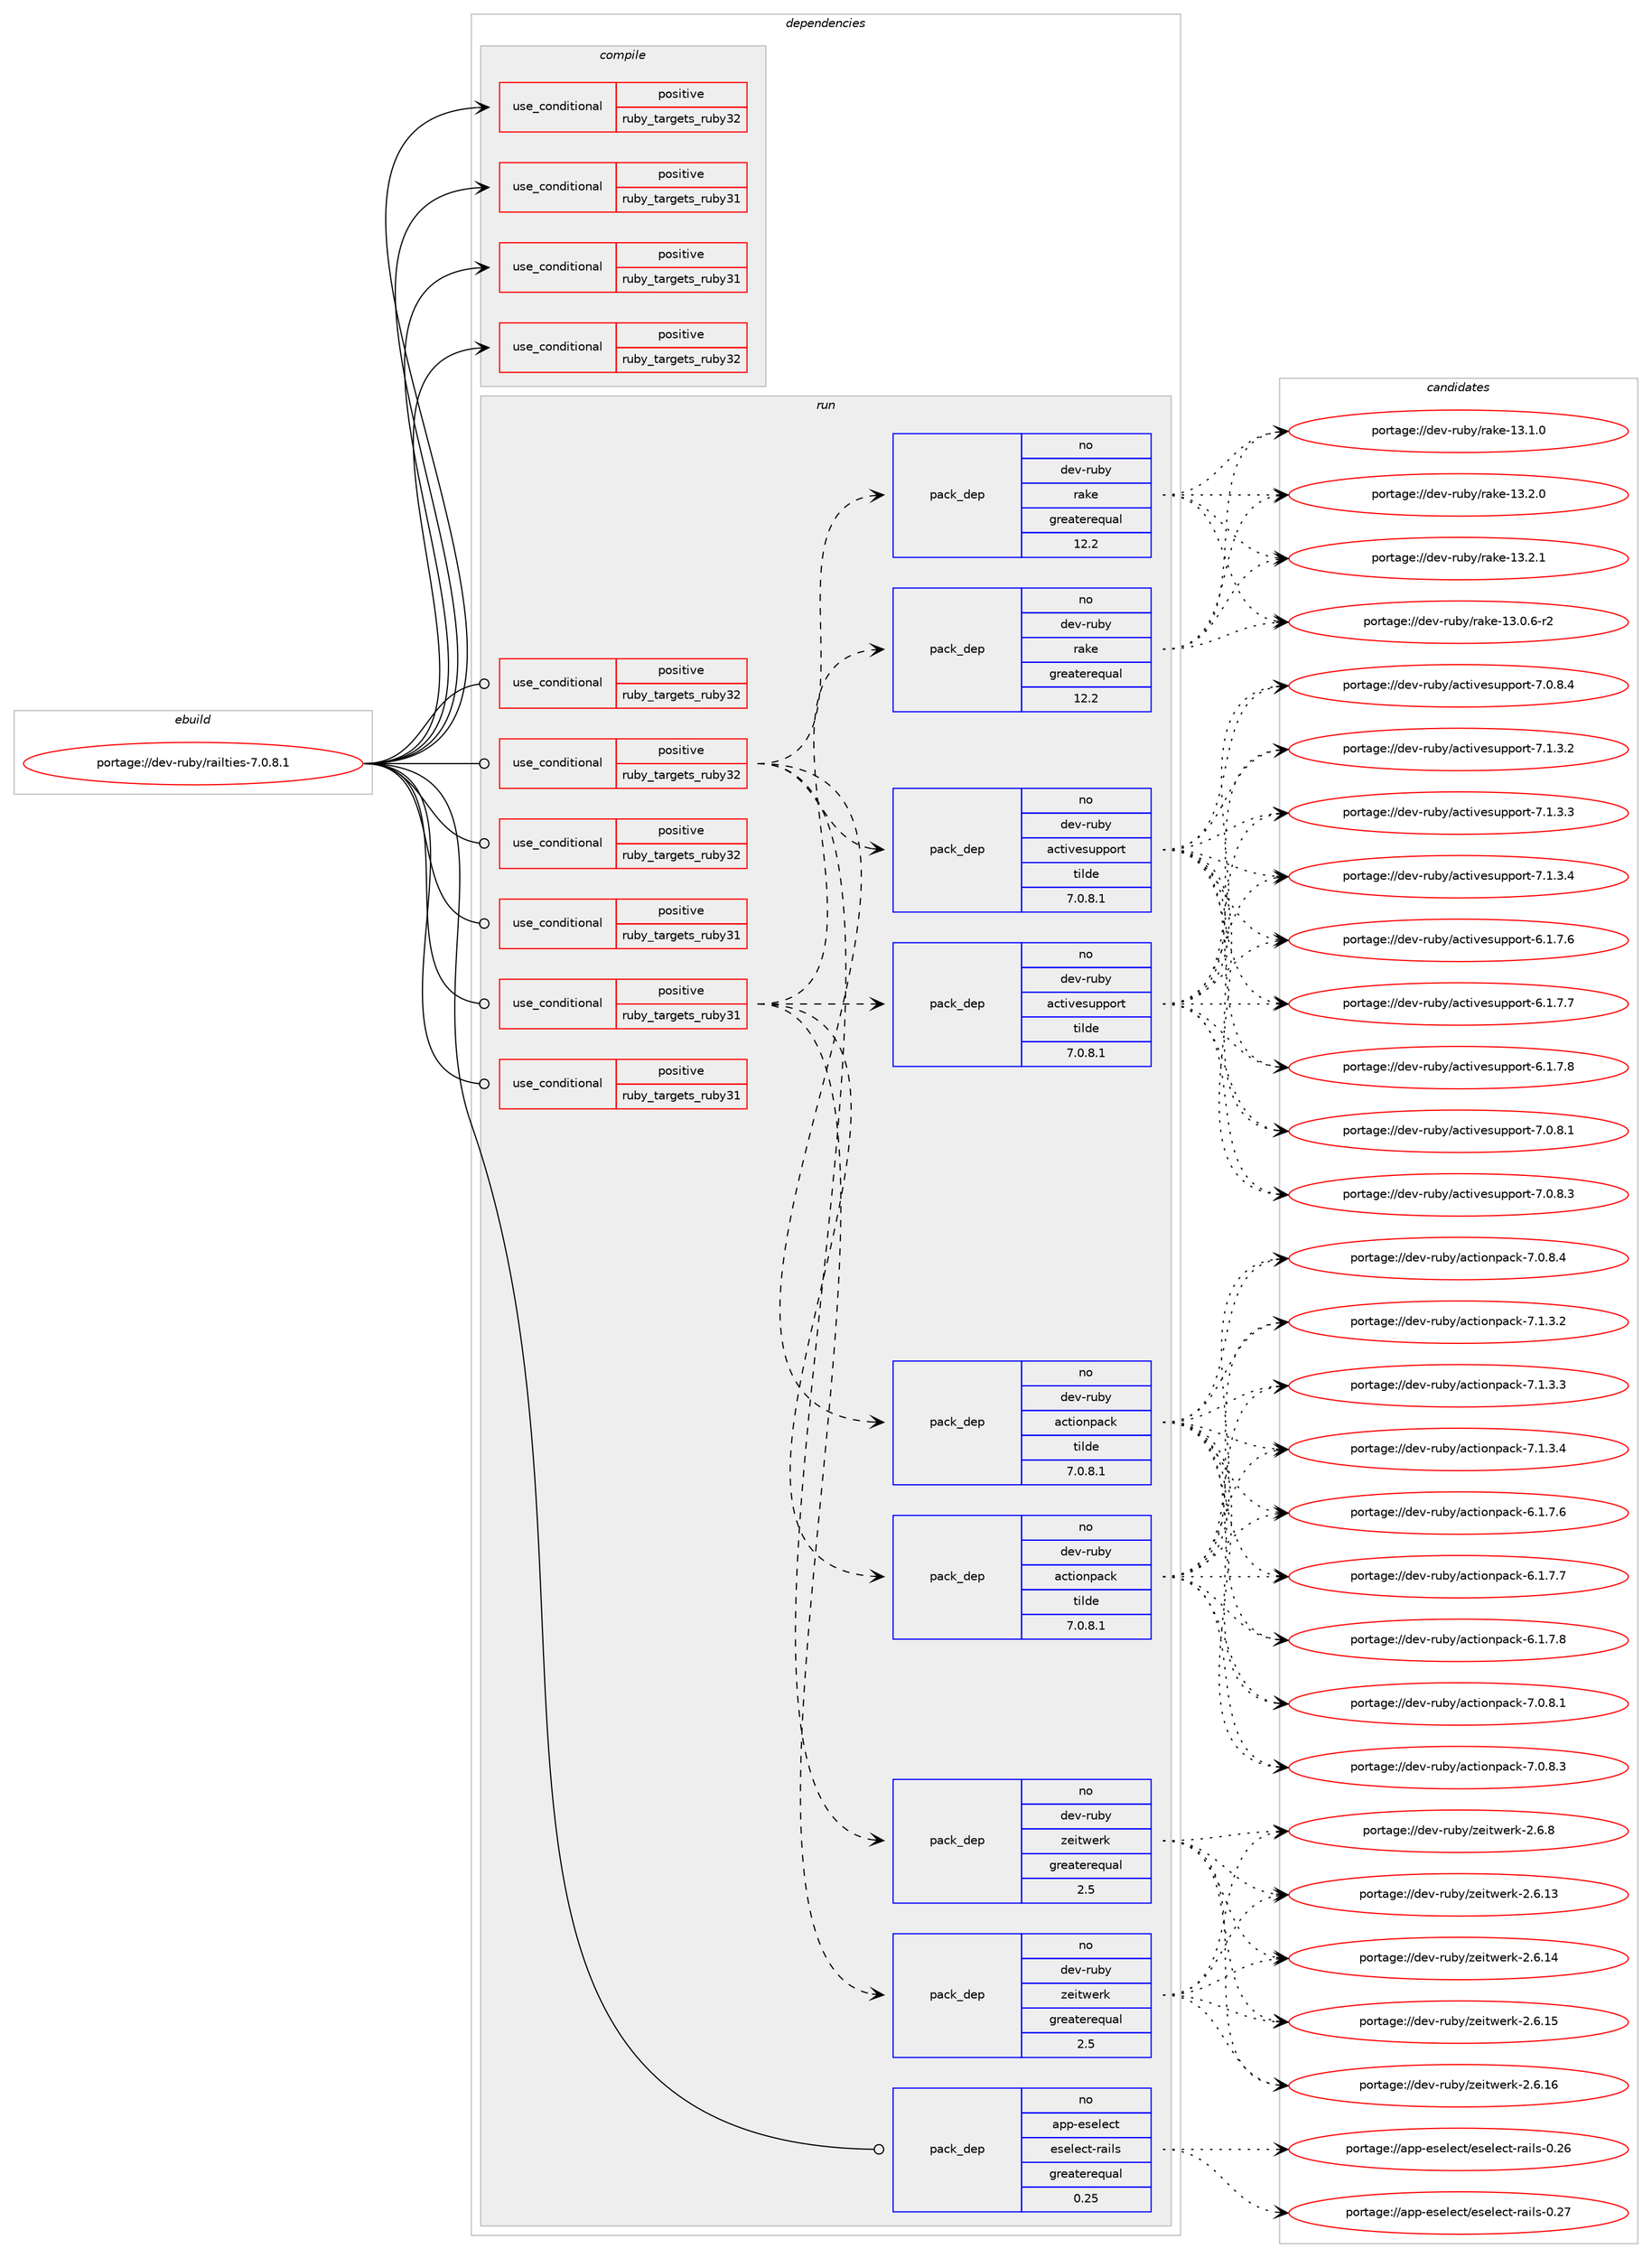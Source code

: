 digraph prolog {

# *************
# Graph options
# *************

newrank=true;
concentrate=true;
compound=true;
graph [rankdir=LR,fontname=Helvetica,fontsize=10,ranksep=1.5];#, ranksep=2.5, nodesep=0.2];
edge  [arrowhead=vee];
node  [fontname=Helvetica,fontsize=10];

# **********
# The ebuild
# **********

subgraph cluster_leftcol {
color=gray;
rank=same;
label=<<i>ebuild</i>>;
id [label="portage://dev-ruby/railties-7.0.8.1", color=red, width=4, href="../dev-ruby/railties-7.0.8.1.svg"];
}

# ****************
# The dependencies
# ****************

subgraph cluster_midcol {
color=gray;
label=<<i>dependencies</i>>;
subgraph cluster_compile {
fillcolor="#eeeeee";
style=filled;
label=<<i>compile</i>>;
subgraph cond52112 {
dependency100438 [label=<<TABLE BORDER="0" CELLBORDER="1" CELLSPACING="0" CELLPADDING="4"><TR><TD ROWSPAN="3" CELLPADDING="10">use_conditional</TD></TR><TR><TD>positive</TD></TR><TR><TD>ruby_targets_ruby31</TD></TR></TABLE>>, shape=none, color=red];
# *** BEGIN UNKNOWN DEPENDENCY TYPE (TODO) ***
# dependency100438 -> package_dependency(portage://dev-ruby/railties-7.0.8.1,install,no,dev-lang,ruby,none,[,,],[slot(3.1)],[])
# *** END UNKNOWN DEPENDENCY TYPE (TODO) ***

}
id:e -> dependency100438:w [weight=20,style="solid",arrowhead="vee"];
subgraph cond52113 {
dependency100439 [label=<<TABLE BORDER="0" CELLBORDER="1" CELLSPACING="0" CELLPADDING="4"><TR><TD ROWSPAN="3" CELLPADDING="10">use_conditional</TD></TR><TR><TD>positive</TD></TR><TR><TD>ruby_targets_ruby31</TD></TR></TABLE>>, shape=none, color=red];
# *** BEGIN UNKNOWN DEPENDENCY TYPE (TODO) ***
# dependency100439 -> package_dependency(portage://dev-ruby/railties-7.0.8.1,install,no,virtual,rubygems,none,[,,],[],[use(enable(ruby_targets_ruby31),negative)])
# *** END UNKNOWN DEPENDENCY TYPE (TODO) ***

}
id:e -> dependency100439:w [weight=20,style="solid",arrowhead="vee"];
subgraph cond52114 {
dependency100440 [label=<<TABLE BORDER="0" CELLBORDER="1" CELLSPACING="0" CELLPADDING="4"><TR><TD ROWSPAN="3" CELLPADDING="10">use_conditional</TD></TR><TR><TD>positive</TD></TR><TR><TD>ruby_targets_ruby32</TD></TR></TABLE>>, shape=none, color=red];
# *** BEGIN UNKNOWN DEPENDENCY TYPE (TODO) ***
# dependency100440 -> package_dependency(portage://dev-ruby/railties-7.0.8.1,install,no,dev-lang,ruby,none,[,,],[slot(3.2)],[])
# *** END UNKNOWN DEPENDENCY TYPE (TODO) ***

}
id:e -> dependency100440:w [weight=20,style="solid",arrowhead="vee"];
subgraph cond52115 {
dependency100441 [label=<<TABLE BORDER="0" CELLBORDER="1" CELLSPACING="0" CELLPADDING="4"><TR><TD ROWSPAN="3" CELLPADDING="10">use_conditional</TD></TR><TR><TD>positive</TD></TR><TR><TD>ruby_targets_ruby32</TD></TR></TABLE>>, shape=none, color=red];
# *** BEGIN UNKNOWN DEPENDENCY TYPE (TODO) ***
# dependency100441 -> package_dependency(portage://dev-ruby/railties-7.0.8.1,install,no,virtual,rubygems,none,[,,],[],[use(enable(ruby_targets_ruby32),negative)])
# *** END UNKNOWN DEPENDENCY TYPE (TODO) ***

}
id:e -> dependency100441:w [weight=20,style="solid",arrowhead="vee"];
}
subgraph cluster_compileandrun {
fillcolor="#eeeeee";
style=filled;
label=<<i>compile and run</i>>;
}
subgraph cluster_run {
fillcolor="#eeeeee";
style=filled;
label=<<i>run</i>>;
subgraph cond52116 {
dependency100442 [label=<<TABLE BORDER="0" CELLBORDER="1" CELLSPACING="0" CELLPADDING="4"><TR><TD ROWSPAN="3" CELLPADDING="10">use_conditional</TD></TR><TR><TD>positive</TD></TR><TR><TD>ruby_targets_ruby31</TD></TR></TABLE>>, shape=none, color=red];
# *** BEGIN UNKNOWN DEPENDENCY TYPE (TODO) ***
# dependency100442 -> package_dependency(portage://dev-ruby/railties-7.0.8.1,run,no,dev-lang,ruby,none,[,,],[slot(3.1)],[])
# *** END UNKNOWN DEPENDENCY TYPE (TODO) ***

}
id:e -> dependency100442:w [weight=20,style="solid",arrowhead="odot"];
subgraph cond52117 {
dependency100443 [label=<<TABLE BORDER="0" CELLBORDER="1" CELLSPACING="0" CELLPADDING="4"><TR><TD ROWSPAN="3" CELLPADDING="10">use_conditional</TD></TR><TR><TD>positive</TD></TR><TR><TD>ruby_targets_ruby31</TD></TR></TABLE>>, shape=none, color=red];
subgraph pack47009 {
dependency100444 [label=<<TABLE BORDER="0" CELLBORDER="1" CELLSPACING="0" CELLPADDING="4" WIDTH="220"><TR><TD ROWSPAN="6" CELLPADDING="30">pack_dep</TD></TR><TR><TD WIDTH="110">no</TD></TR><TR><TD>dev-ruby</TD></TR><TR><TD>activesupport</TD></TR><TR><TD>tilde</TD></TR><TR><TD>7.0.8.1</TD></TR></TABLE>>, shape=none, color=blue];
}
dependency100443:e -> dependency100444:w [weight=20,style="dashed",arrowhead="vee"];
subgraph pack47010 {
dependency100445 [label=<<TABLE BORDER="0" CELLBORDER="1" CELLSPACING="0" CELLPADDING="4" WIDTH="220"><TR><TD ROWSPAN="6" CELLPADDING="30">pack_dep</TD></TR><TR><TD WIDTH="110">no</TD></TR><TR><TD>dev-ruby</TD></TR><TR><TD>actionpack</TD></TR><TR><TD>tilde</TD></TR><TR><TD>7.0.8.1</TD></TR></TABLE>>, shape=none, color=blue];
}
dependency100443:e -> dependency100445:w [weight=20,style="dashed",arrowhead="vee"];
# *** BEGIN UNKNOWN DEPENDENCY TYPE (TODO) ***
# dependency100443 -> package_dependency(portage://dev-ruby/railties-7.0.8.1,run,no,dev-ruby,thor,none,[,,],[slot(1)],[use(enable(ruby_targets_ruby31),negative)])
# *** END UNKNOWN DEPENDENCY TYPE (TODO) ***

subgraph pack47011 {
dependency100446 [label=<<TABLE BORDER="0" CELLBORDER="1" CELLSPACING="0" CELLPADDING="4" WIDTH="220"><TR><TD ROWSPAN="6" CELLPADDING="30">pack_dep</TD></TR><TR><TD WIDTH="110">no</TD></TR><TR><TD>dev-ruby</TD></TR><TR><TD>rake</TD></TR><TR><TD>greaterequal</TD></TR><TR><TD>12.2</TD></TR></TABLE>>, shape=none, color=blue];
}
dependency100443:e -> dependency100446:w [weight=20,style="dashed",arrowhead="vee"];
# *** BEGIN UNKNOWN DEPENDENCY TYPE (TODO) ***
# dependency100443 -> package_dependency(portage://dev-ruby/railties-7.0.8.1,run,no,dev-ruby,method_source,none,[,,],[],[use(enable(ruby_targets_ruby31),negative)])
# *** END UNKNOWN DEPENDENCY TYPE (TODO) ***

subgraph pack47012 {
dependency100447 [label=<<TABLE BORDER="0" CELLBORDER="1" CELLSPACING="0" CELLPADDING="4" WIDTH="220"><TR><TD ROWSPAN="6" CELLPADDING="30">pack_dep</TD></TR><TR><TD WIDTH="110">no</TD></TR><TR><TD>dev-ruby</TD></TR><TR><TD>zeitwerk</TD></TR><TR><TD>greaterequal</TD></TR><TR><TD>2.5</TD></TR></TABLE>>, shape=none, color=blue];
}
dependency100443:e -> dependency100447:w [weight=20,style="dashed",arrowhead="vee"];
}
id:e -> dependency100443:w [weight=20,style="solid",arrowhead="odot"];
subgraph cond52118 {
dependency100448 [label=<<TABLE BORDER="0" CELLBORDER="1" CELLSPACING="0" CELLPADDING="4"><TR><TD ROWSPAN="3" CELLPADDING="10">use_conditional</TD></TR><TR><TD>positive</TD></TR><TR><TD>ruby_targets_ruby31</TD></TR></TABLE>>, shape=none, color=red];
# *** BEGIN UNKNOWN DEPENDENCY TYPE (TODO) ***
# dependency100448 -> package_dependency(portage://dev-ruby/railties-7.0.8.1,run,no,virtual,rubygems,none,[,,],[],[use(enable(ruby_targets_ruby31),negative)])
# *** END UNKNOWN DEPENDENCY TYPE (TODO) ***

}
id:e -> dependency100448:w [weight=20,style="solid",arrowhead="odot"];
subgraph cond52119 {
dependency100449 [label=<<TABLE BORDER="0" CELLBORDER="1" CELLSPACING="0" CELLPADDING="4"><TR><TD ROWSPAN="3" CELLPADDING="10">use_conditional</TD></TR><TR><TD>positive</TD></TR><TR><TD>ruby_targets_ruby32</TD></TR></TABLE>>, shape=none, color=red];
# *** BEGIN UNKNOWN DEPENDENCY TYPE (TODO) ***
# dependency100449 -> package_dependency(portage://dev-ruby/railties-7.0.8.1,run,no,dev-lang,ruby,none,[,,],[slot(3.2)],[])
# *** END UNKNOWN DEPENDENCY TYPE (TODO) ***

}
id:e -> dependency100449:w [weight=20,style="solid",arrowhead="odot"];
subgraph cond52120 {
dependency100450 [label=<<TABLE BORDER="0" CELLBORDER="1" CELLSPACING="0" CELLPADDING="4"><TR><TD ROWSPAN="3" CELLPADDING="10">use_conditional</TD></TR><TR><TD>positive</TD></TR><TR><TD>ruby_targets_ruby32</TD></TR></TABLE>>, shape=none, color=red];
subgraph pack47013 {
dependency100451 [label=<<TABLE BORDER="0" CELLBORDER="1" CELLSPACING="0" CELLPADDING="4" WIDTH="220"><TR><TD ROWSPAN="6" CELLPADDING="30">pack_dep</TD></TR><TR><TD WIDTH="110">no</TD></TR><TR><TD>dev-ruby</TD></TR><TR><TD>activesupport</TD></TR><TR><TD>tilde</TD></TR><TR><TD>7.0.8.1</TD></TR></TABLE>>, shape=none, color=blue];
}
dependency100450:e -> dependency100451:w [weight=20,style="dashed",arrowhead="vee"];
subgraph pack47014 {
dependency100452 [label=<<TABLE BORDER="0" CELLBORDER="1" CELLSPACING="0" CELLPADDING="4" WIDTH="220"><TR><TD ROWSPAN="6" CELLPADDING="30">pack_dep</TD></TR><TR><TD WIDTH="110">no</TD></TR><TR><TD>dev-ruby</TD></TR><TR><TD>actionpack</TD></TR><TR><TD>tilde</TD></TR><TR><TD>7.0.8.1</TD></TR></TABLE>>, shape=none, color=blue];
}
dependency100450:e -> dependency100452:w [weight=20,style="dashed",arrowhead="vee"];
# *** BEGIN UNKNOWN DEPENDENCY TYPE (TODO) ***
# dependency100450 -> package_dependency(portage://dev-ruby/railties-7.0.8.1,run,no,dev-ruby,thor,none,[,,],[slot(1)],[use(enable(ruby_targets_ruby32),negative)])
# *** END UNKNOWN DEPENDENCY TYPE (TODO) ***

subgraph pack47015 {
dependency100453 [label=<<TABLE BORDER="0" CELLBORDER="1" CELLSPACING="0" CELLPADDING="4" WIDTH="220"><TR><TD ROWSPAN="6" CELLPADDING="30">pack_dep</TD></TR><TR><TD WIDTH="110">no</TD></TR><TR><TD>dev-ruby</TD></TR><TR><TD>rake</TD></TR><TR><TD>greaterequal</TD></TR><TR><TD>12.2</TD></TR></TABLE>>, shape=none, color=blue];
}
dependency100450:e -> dependency100453:w [weight=20,style="dashed",arrowhead="vee"];
# *** BEGIN UNKNOWN DEPENDENCY TYPE (TODO) ***
# dependency100450 -> package_dependency(portage://dev-ruby/railties-7.0.8.1,run,no,dev-ruby,method_source,none,[,,],[],[use(enable(ruby_targets_ruby32),negative)])
# *** END UNKNOWN DEPENDENCY TYPE (TODO) ***

subgraph pack47016 {
dependency100454 [label=<<TABLE BORDER="0" CELLBORDER="1" CELLSPACING="0" CELLPADDING="4" WIDTH="220"><TR><TD ROWSPAN="6" CELLPADDING="30">pack_dep</TD></TR><TR><TD WIDTH="110">no</TD></TR><TR><TD>dev-ruby</TD></TR><TR><TD>zeitwerk</TD></TR><TR><TD>greaterequal</TD></TR><TR><TD>2.5</TD></TR></TABLE>>, shape=none, color=blue];
}
dependency100450:e -> dependency100454:w [weight=20,style="dashed",arrowhead="vee"];
}
id:e -> dependency100450:w [weight=20,style="solid",arrowhead="odot"];
subgraph cond52121 {
dependency100455 [label=<<TABLE BORDER="0" CELLBORDER="1" CELLSPACING="0" CELLPADDING="4"><TR><TD ROWSPAN="3" CELLPADDING="10">use_conditional</TD></TR><TR><TD>positive</TD></TR><TR><TD>ruby_targets_ruby32</TD></TR></TABLE>>, shape=none, color=red];
# *** BEGIN UNKNOWN DEPENDENCY TYPE (TODO) ***
# dependency100455 -> package_dependency(portage://dev-ruby/railties-7.0.8.1,run,no,virtual,rubygems,none,[,,],[],[use(enable(ruby_targets_ruby32),negative)])
# *** END UNKNOWN DEPENDENCY TYPE (TODO) ***

}
id:e -> dependency100455:w [weight=20,style="solid",arrowhead="odot"];
subgraph pack47017 {
dependency100456 [label=<<TABLE BORDER="0" CELLBORDER="1" CELLSPACING="0" CELLPADDING="4" WIDTH="220"><TR><TD ROWSPAN="6" CELLPADDING="30">pack_dep</TD></TR><TR><TD WIDTH="110">no</TD></TR><TR><TD>app-eselect</TD></TR><TR><TD>eselect-rails</TD></TR><TR><TD>greaterequal</TD></TR><TR><TD>0.25</TD></TR></TABLE>>, shape=none, color=blue];
}
id:e -> dependency100456:w [weight=20,style="solid",arrowhead="odot"];
}
}

# **************
# The candidates
# **************

subgraph cluster_choices {
rank=same;
color=gray;
label=<<i>candidates</i>>;

subgraph choice47009 {
color=black;
nodesep=1;
choice10010111845114117981214797991161051181011151171121121111141164554464946554654 [label="portage://dev-ruby/activesupport-6.1.7.6", color=red, width=4,href="../dev-ruby/activesupport-6.1.7.6.svg"];
choice10010111845114117981214797991161051181011151171121121111141164554464946554655 [label="portage://dev-ruby/activesupport-6.1.7.7", color=red, width=4,href="../dev-ruby/activesupport-6.1.7.7.svg"];
choice10010111845114117981214797991161051181011151171121121111141164554464946554656 [label="portage://dev-ruby/activesupport-6.1.7.8", color=red, width=4,href="../dev-ruby/activesupport-6.1.7.8.svg"];
choice10010111845114117981214797991161051181011151171121121111141164555464846564649 [label="portage://dev-ruby/activesupport-7.0.8.1", color=red, width=4,href="../dev-ruby/activesupport-7.0.8.1.svg"];
choice10010111845114117981214797991161051181011151171121121111141164555464846564651 [label="portage://dev-ruby/activesupport-7.0.8.3", color=red, width=4,href="../dev-ruby/activesupport-7.0.8.3.svg"];
choice10010111845114117981214797991161051181011151171121121111141164555464846564652 [label="portage://dev-ruby/activesupport-7.0.8.4", color=red, width=4,href="../dev-ruby/activesupport-7.0.8.4.svg"];
choice10010111845114117981214797991161051181011151171121121111141164555464946514650 [label="portage://dev-ruby/activesupport-7.1.3.2", color=red, width=4,href="../dev-ruby/activesupport-7.1.3.2.svg"];
choice10010111845114117981214797991161051181011151171121121111141164555464946514651 [label="portage://dev-ruby/activesupport-7.1.3.3", color=red, width=4,href="../dev-ruby/activesupport-7.1.3.3.svg"];
choice10010111845114117981214797991161051181011151171121121111141164555464946514652 [label="portage://dev-ruby/activesupport-7.1.3.4", color=red, width=4,href="../dev-ruby/activesupport-7.1.3.4.svg"];
dependency100444:e -> choice10010111845114117981214797991161051181011151171121121111141164554464946554654:w [style=dotted,weight="100"];
dependency100444:e -> choice10010111845114117981214797991161051181011151171121121111141164554464946554655:w [style=dotted,weight="100"];
dependency100444:e -> choice10010111845114117981214797991161051181011151171121121111141164554464946554656:w [style=dotted,weight="100"];
dependency100444:e -> choice10010111845114117981214797991161051181011151171121121111141164555464846564649:w [style=dotted,weight="100"];
dependency100444:e -> choice10010111845114117981214797991161051181011151171121121111141164555464846564651:w [style=dotted,weight="100"];
dependency100444:e -> choice10010111845114117981214797991161051181011151171121121111141164555464846564652:w [style=dotted,weight="100"];
dependency100444:e -> choice10010111845114117981214797991161051181011151171121121111141164555464946514650:w [style=dotted,weight="100"];
dependency100444:e -> choice10010111845114117981214797991161051181011151171121121111141164555464946514651:w [style=dotted,weight="100"];
dependency100444:e -> choice10010111845114117981214797991161051181011151171121121111141164555464946514652:w [style=dotted,weight="100"];
}
subgraph choice47010 {
color=black;
nodesep=1;
choice100101118451141179812147979911610511111011297991074554464946554654 [label="portage://dev-ruby/actionpack-6.1.7.6", color=red, width=4,href="../dev-ruby/actionpack-6.1.7.6.svg"];
choice100101118451141179812147979911610511111011297991074554464946554655 [label="portage://dev-ruby/actionpack-6.1.7.7", color=red, width=4,href="../dev-ruby/actionpack-6.1.7.7.svg"];
choice100101118451141179812147979911610511111011297991074554464946554656 [label="portage://dev-ruby/actionpack-6.1.7.8", color=red, width=4,href="../dev-ruby/actionpack-6.1.7.8.svg"];
choice100101118451141179812147979911610511111011297991074555464846564649 [label="portage://dev-ruby/actionpack-7.0.8.1", color=red, width=4,href="../dev-ruby/actionpack-7.0.8.1.svg"];
choice100101118451141179812147979911610511111011297991074555464846564651 [label="portage://dev-ruby/actionpack-7.0.8.3", color=red, width=4,href="../dev-ruby/actionpack-7.0.8.3.svg"];
choice100101118451141179812147979911610511111011297991074555464846564652 [label="portage://dev-ruby/actionpack-7.0.8.4", color=red, width=4,href="../dev-ruby/actionpack-7.0.8.4.svg"];
choice100101118451141179812147979911610511111011297991074555464946514650 [label="portage://dev-ruby/actionpack-7.1.3.2", color=red, width=4,href="../dev-ruby/actionpack-7.1.3.2.svg"];
choice100101118451141179812147979911610511111011297991074555464946514651 [label="portage://dev-ruby/actionpack-7.1.3.3", color=red, width=4,href="../dev-ruby/actionpack-7.1.3.3.svg"];
choice100101118451141179812147979911610511111011297991074555464946514652 [label="portage://dev-ruby/actionpack-7.1.3.4", color=red, width=4,href="../dev-ruby/actionpack-7.1.3.4.svg"];
dependency100445:e -> choice100101118451141179812147979911610511111011297991074554464946554654:w [style=dotted,weight="100"];
dependency100445:e -> choice100101118451141179812147979911610511111011297991074554464946554655:w [style=dotted,weight="100"];
dependency100445:e -> choice100101118451141179812147979911610511111011297991074554464946554656:w [style=dotted,weight="100"];
dependency100445:e -> choice100101118451141179812147979911610511111011297991074555464846564649:w [style=dotted,weight="100"];
dependency100445:e -> choice100101118451141179812147979911610511111011297991074555464846564651:w [style=dotted,weight="100"];
dependency100445:e -> choice100101118451141179812147979911610511111011297991074555464846564652:w [style=dotted,weight="100"];
dependency100445:e -> choice100101118451141179812147979911610511111011297991074555464946514650:w [style=dotted,weight="100"];
dependency100445:e -> choice100101118451141179812147979911610511111011297991074555464946514651:w [style=dotted,weight="100"];
dependency100445:e -> choice100101118451141179812147979911610511111011297991074555464946514652:w [style=dotted,weight="100"];
}
subgraph choice47011 {
color=black;
nodesep=1;
choice10010111845114117981214711497107101454951464846544511450 [label="portage://dev-ruby/rake-13.0.6-r2", color=red, width=4,href="../dev-ruby/rake-13.0.6-r2.svg"];
choice1001011184511411798121471149710710145495146494648 [label="portage://dev-ruby/rake-13.1.0", color=red, width=4,href="../dev-ruby/rake-13.1.0.svg"];
choice1001011184511411798121471149710710145495146504648 [label="portage://dev-ruby/rake-13.2.0", color=red, width=4,href="../dev-ruby/rake-13.2.0.svg"];
choice1001011184511411798121471149710710145495146504649 [label="portage://dev-ruby/rake-13.2.1", color=red, width=4,href="../dev-ruby/rake-13.2.1.svg"];
dependency100446:e -> choice10010111845114117981214711497107101454951464846544511450:w [style=dotted,weight="100"];
dependency100446:e -> choice1001011184511411798121471149710710145495146494648:w [style=dotted,weight="100"];
dependency100446:e -> choice1001011184511411798121471149710710145495146504648:w [style=dotted,weight="100"];
dependency100446:e -> choice1001011184511411798121471149710710145495146504649:w [style=dotted,weight="100"];
}
subgraph choice47012 {
color=black;
nodesep=1;
choice10010111845114117981214712210110511611910111410745504654464951 [label="portage://dev-ruby/zeitwerk-2.6.13", color=red, width=4,href="../dev-ruby/zeitwerk-2.6.13.svg"];
choice10010111845114117981214712210110511611910111410745504654464952 [label="portage://dev-ruby/zeitwerk-2.6.14", color=red, width=4,href="../dev-ruby/zeitwerk-2.6.14.svg"];
choice10010111845114117981214712210110511611910111410745504654464953 [label="portage://dev-ruby/zeitwerk-2.6.15", color=red, width=4,href="../dev-ruby/zeitwerk-2.6.15.svg"];
choice10010111845114117981214712210110511611910111410745504654464954 [label="portage://dev-ruby/zeitwerk-2.6.16", color=red, width=4,href="../dev-ruby/zeitwerk-2.6.16.svg"];
choice100101118451141179812147122101105116119101114107455046544656 [label="portage://dev-ruby/zeitwerk-2.6.8", color=red, width=4,href="../dev-ruby/zeitwerk-2.6.8.svg"];
dependency100447:e -> choice10010111845114117981214712210110511611910111410745504654464951:w [style=dotted,weight="100"];
dependency100447:e -> choice10010111845114117981214712210110511611910111410745504654464952:w [style=dotted,weight="100"];
dependency100447:e -> choice10010111845114117981214712210110511611910111410745504654464953:w [style=dotted,weight="100"];
dependency100447:e -> choice10010111845114117981214712210110511611910111410745504654464954:w [style=dotted,weight="100"];
dependency100447:e -> choice100101118451141179812147122101105116119101114107455046544656:w [style=dotted,weight="100"];
}
subgraph choice47013 {
color=black;
nodesep=1;
choice10010111845114117981214797991161051181011151171121121111141164554464946554654 [label="portage://dev-ruby/activesupport-6.1.7.6", color=red, width=4,href="../dev-ruby/activesupport-6.1.7.6.svg"];
choice10010111845114117981214797991161051181011151171121121111141164554464946554655 [label="portage://dev-ruby/activesupport-6.1.7.7", color=red, width=4,href="../dev-ruby/activesupport-6.1.7.7.svg"];
choice10010111845114117981214797991161051181011151171121121111141164554464946554656 [label="portage://dev-ruby/activesupport-6.1.7.8", color=red, width=4,href="../dev-ruby/activesupport-6.1.7.8.svg"];
choice10010111845114117981214797991161051181011151171121121111141164555464846564649 [label="portage://dev-ruby/activesupport-7.0.8.1", color=red, width=4,href="../dev-ruby/activesupport-7.0.8.1.svg"];
choice10010111845114117981214797991161051181011151171121121111141164555464846564651 [label="portage://dev-ruby/activesupport-7.0.8.3", color=red, width=4,href="../dev-ruby/activesupport-7.0.8.3.svg"];
choice10010111845114117981214797991161051181011151171121121111141164555464846564652 [label="portage://dev-ruby/activesupport-7.0.8.4", color=red, width=4,href="../dev-ruby/activesupport-7.0.8.4.svg"];
choice10010111845114117981214797991161051181011151171121121111141164555464946514650 [label="portage://dev-ruby/activesupport-7.1.3.2", color=red, width=4,href="../dev-ruby/activesupport-7.1.3.2.svg"];
choice10010111845114117981214797991161051181011151171121121111141164555464946514651 [label="portage://dev-ruby/activesupport-7.1.3.3", color=red, width=4,href="../dev-ruby/activesupport-7.1.3.3.svg"];
choice10010111845114117981214797991161051181011151171121121111141164555464946514652 [label="portage://dev-ruby/activesupport-7.1.3.4", color=red, width=4,href="../dev-ruby/activesupport-7.1.3.4.svg"];
dependency100451:e -> choice10010111845114117981214797991161051181011151171121121111141164554464946554654:w [style=dotted,weight="100"];
dependency100451:e -> choice10010111845114117981214797991161051181011151171121121111141164554464946554655:w [style=dotted,weight="100"];
dependency100451:e -> choice10010111845114117981214797991161051181011151171121121111141164554464946554656:w [style=dotted,weight="100"];
dependency100451:e -> choice10010111845114117981214797991161051181011151171121121111141164555464846564649:w [style=dotted,weight="100"];
dependency100451:e -> choice10010111845114117981214797991161051181011151171121121111141164555464846564651:w [style=dotted,weight="100"];
dependency100451:e -> choice10010111845114117981214797991161051181011151171121121111141164555464846564652:w [style=dotted,weight="100"];
dependency100451:e -> choice10010111845114117981214797991161051181011151171121121111141164555464946514650:w [style=dotted,weight="100"];
dependency100451:e -> choice10010111845114117981214797991161051181011151171121121111141164555464946514651:w [style=dotted,weight="100"];
dependency100451:e -> choice10010111845114117981214797991161051181011151171121121111141164555464946514652:w [style=dotted,weight="100"];
}
subgraph choice47014 {
color=black;
nodesep=1;
choice100101118451141179812147979911610511111011297991074554464946554654 [label="portage://dev-ruby/actionpack-6.1.7.6", color=red, width=4,href="../dev-ruby/actionpack-6.1.7.6.svg"];
choice100101118451141179812147979911610511111011297991074554464946554655 [label="portage://dev-ruby/actionpack-6.1.7.7", color=red, width=4,href="../dev-ruby/actionpack-6.1.7.7.svg"];
choice100101118451141179812147979911610511111011297991074554464946554656 [label="portage://dev-ruby/actionpack-6.1.7.8", color=red, width=4,href="../dev-ruby/actionpack-6.1.7.8.svg"];
choice100101118451141179812147979911610511111011297991074555464846564649 [label="portage://dev-ruby/actionpack-7.0.8.1", color=red, width=4,href="../dev-ruby/actionpack-7.0.8.1.svg"];
choice100101118451141179812147979911610511111011297991074555464846564651 [label="portage://dev-ruby/actionpack-7.0.8.3", color=red, width=4,href="../dev-ruby/actionpack-7.0.8.3.svg"];
choice100101118451141179812147979911610511111011297991074555464846564652 [label="portage://dev-ruby/actionpack-7.0.8.4", color=red, width=4,href="../dev-ruby/actionpack-7.0.8.4.svg"];
choice100101118451141179812147979911610511111011297991074555464946514650 [label="portage://dev-ruby/actionpack-7.1.3.2", color=red, width=4,href="../dev-ruby/actionpack-7.1.3.2.svg"];
choice100101118451141179812147979911610511111011297991074555464946514651 [label="portage://dev-ruby/actionpack-7.1.3.3", color=red, width=4,href="../dev-ruby/actionpack-7.1.3.3.svg"];
choice100101118451141179812147979911610511111011297991074555464946514652 [label="portage://dev-ruby/actionpack-7.1.3.4", color=red, width=4,href="../dev-ruby/actionpack-7.1.3.4.svg"];
dependency100452:e -> choice100101118451141179812147979911610511111011297991074554464946554654:w [style=dotted,weight="100"];
dependency100452:e -> choice100101118451141179812147979911610511111011297991074554464946554655:w [style=dotted,weight="100"];
dependency100452:e -> choice100101118451141179812147979911610511111011297991074554464946554656:w [style=dotted,weight="100"];
dependency100452:e -> choice100101118451141179812147979911610511111011297991074555464846564649:w [style=dotted,weight="100"];
dependency100452:e -> choice100101118451141179812147979911610511111011297991074555464846564651:w [style=dotted,weight="100"];
dependency100452:e -> choice100101118451141179812147979911610511111011297991074555464846564652:w [style=dotted,weight="100"];
dependency100452:e -> choice100101118451141179812147979911610511111011297991074555464946514650:w [style=dotted,weight="100"];
dependency100452:e -> choice100101118451141179812147979911610511111011297991074555464946514651:w [style=dotted,weight="100"];
dependency100452:e -> choice100101118451141179812147979911610511111011297991074555464946514652:w [style=dotted,weight="100"];
}
subgraph choice47015 {
color=black;
nodesep=1;
choice10010111845114117981214711497107101454951464846544511450 [label="portage://dev-ruby/rake-13.0.6-r2", color=red, width=4,href="../dev-ruby/rake-13.0.6-r2.svg"];
choice1001011184511411798121471149710710145495146494648 [label="portage://dev-ruby/rake-13.1.0", color=red, width=4,href="../dev-ruby/rake-13.1.0.svg"];
choice1001011184511411798121471149710710145495146504648 [label="portage://dev-ruby/rake-13.2.0", color=red, width=4,href="../dev-ruby/rake-13.2.0.svg"];
choice1001011184511411798121471149710710145495146504649 [label="portage://dev-ruby/rake-13.2.1", color=red, width=4,href="../dev-ruby/rake-13.2.1.svg"];
dependency100453:e -> choice10010111845114117981214711497107101454951464846544511450:w [style=dotted,weight="100"];
dependency100453:e -> choice1001011184511411798121471149710710145495146494648:w [style=dotted,weight="100"];
dependency100453:e -> choice1001011184511411798121471149710710145495146504648:w [style=dotted,weight="100"];
dependency100453:e -> choice1001011184511411798121471149710710145495146504649:w [style=dotted,weight="100"];
}
subgraph choice47016 {
color=black;
nodesep=1;
choice10010111845114117981214712210110511611910111410745504654464951 [label="portage://dev-ruby/zeitwerk-2.6.13", color=red, width=4,href="../dev-ruby/zeitwerk-2.6.13.svg"];
choice10010111845114117981214712210110511611910111410745504654464952 [label="portage://dev-ruby/zeitwerk-2.6.14", color=red, width=4,href="../dev-ruby/zeitwerk-2.6.14.svg"];
choice10010111845114117981214712210110511611910111410745504654464953 [label="portage://dev-ruby/zeitwerk-2.6.15", color=red, width=4,href="../dev-ruby/zeitwerk-2.6.15.svg"];
choice10010111845114117981214712210110511611910111410745504654464954 [label="portage://dev-ruby/zeitwerk-2.6.16", color=red, width=4,href="../dev-ruby/zeitwerk-2.6.16.svg"];
choice100101118451141179812147122101105116119101114107455046544656 [label="portage://dev-ruby/zeitwerk-2.6.8", color=red, width=4,href="../dev-ruby/zeitwerk-2.6.8.svg"];
dependency100454:e -> choice10010111845114117981214712210110511611910111410745504654464951:w [style=dotted,weight="100"];
dependency100454:e -> choice10010111845114117981214712210110511611910111410745504654464952:w [style=dotted,weight="100"];
dependency100454:e -> choice10010111845114117981214712210110511611910111410745504654464953:w [style=dotted,weight="100"];
dependency100454:e -> choice10010111845114117981214712210110511611910111410745504654464954:w [style=dotted,weight="100"];
dependency100454:e -> choice100101118451141179812147122101105116119101114107455046544656:w [style=dotted,weight="100"];
}
subgraph choice47017 {
color=black;
nodesep=1;
choice971121124510111510110810199116471011151011081019911645114971051081154548465054 [label="portage://app-eselect/eselect-rails-0.26", color=red, width=4,href="../app-eselect/eselect-rails-0.26.svg"];
choice971121124510111510110810199116471011151011081019911645114971051081154548465055 [label="portage://app-eselect/eselect-rails-0.27", color=red, width=4,href="../app-eselect/eselect-rails-0.27.svg"];
dependency100456:e -> choice971121124510111510110810199116471011151011081019911645114971051081154548465054:w [style=dotted,weight="100"];
dependency100456:e -> choice971121124510111510110810199116471011151011081019911645114971051081154548465055:w [style=dotted,weight="100"];
}
}

}
